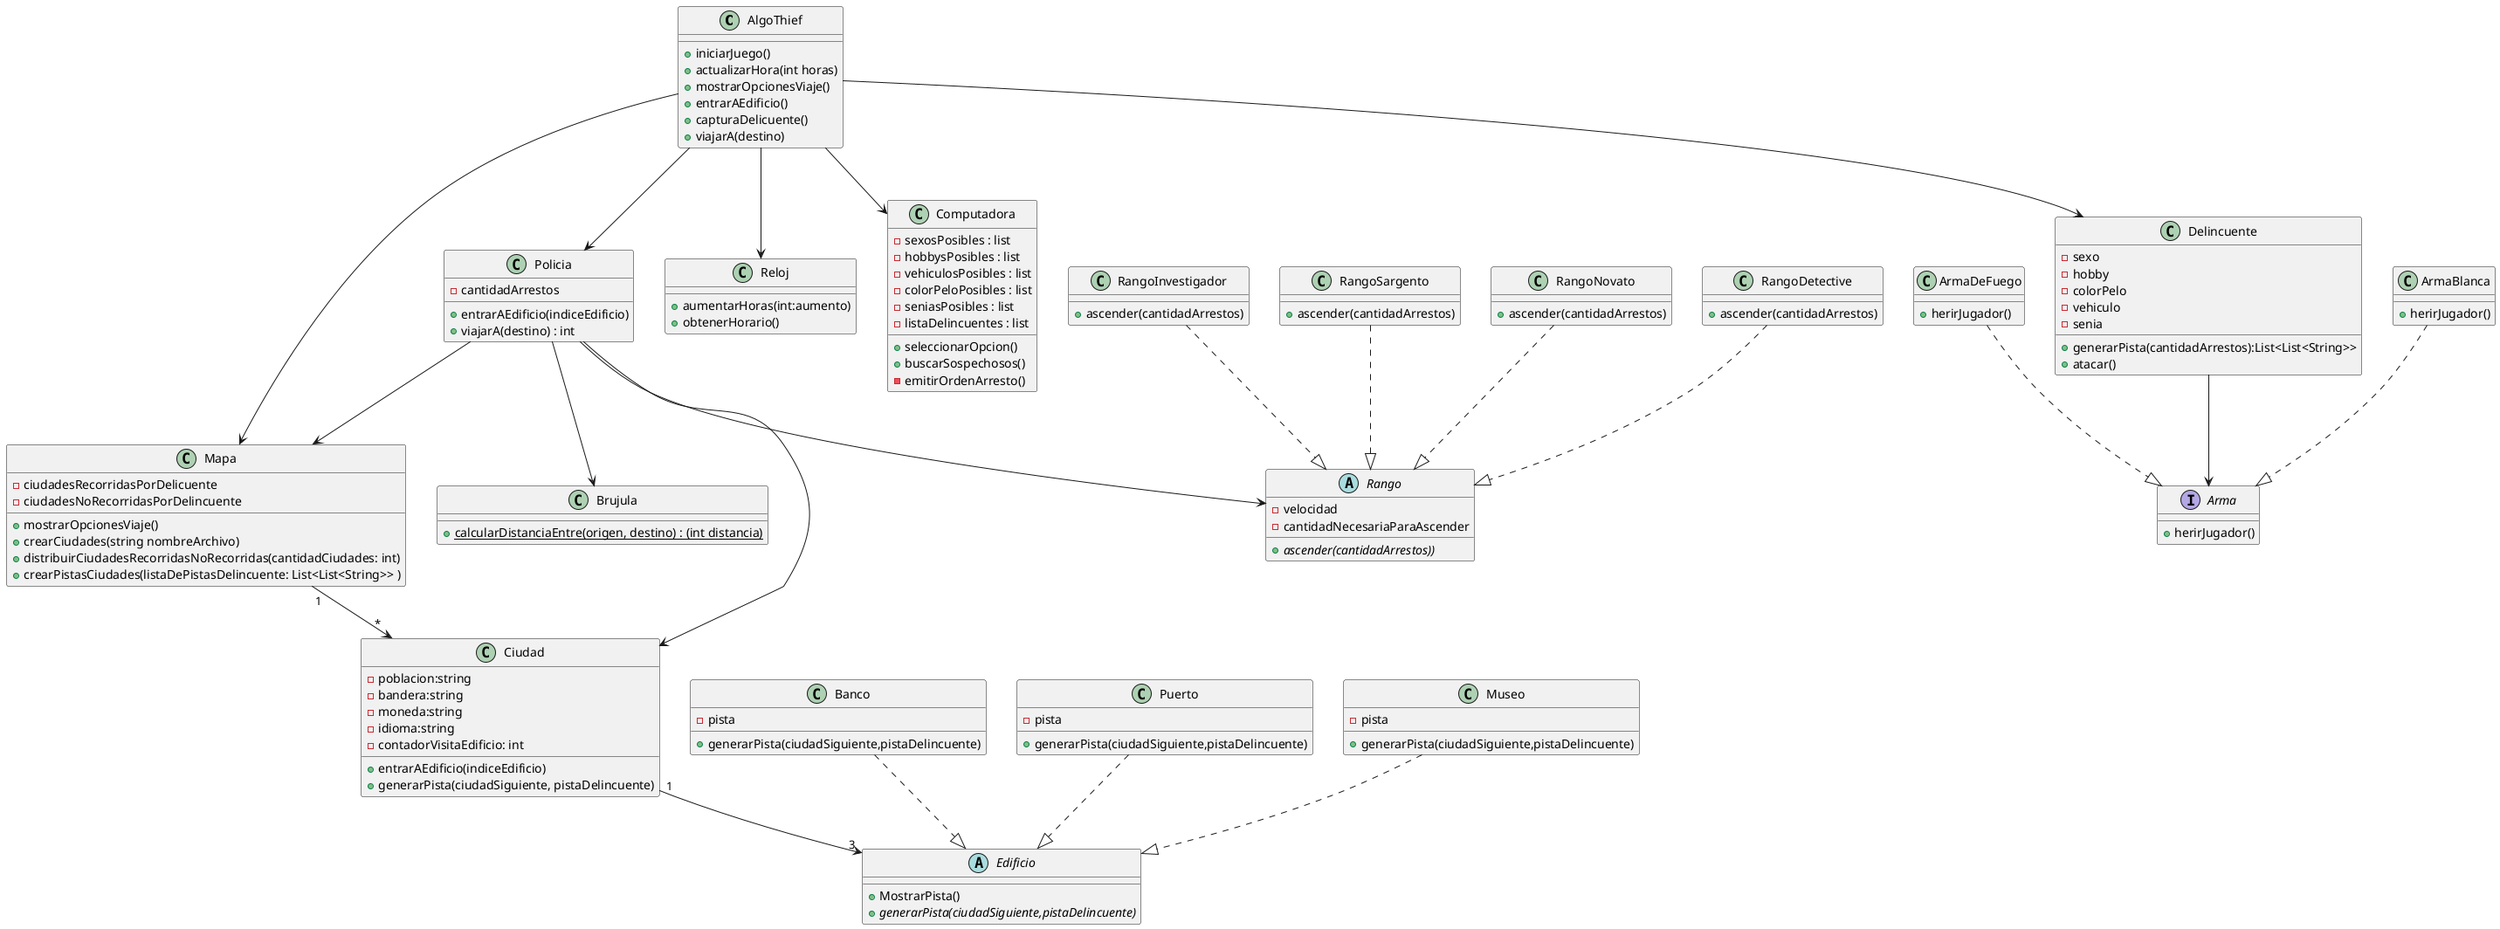 "Version 3"

@startuml

/' ********** CLASES ********** '/

class AlgoThief{
+ iniciarJuego()
+ actualizarHora(int horas)
+ mostrarOpcionesViaje()
+ entrarAEdificio()
+ capturaDelicuente()
+ viajarA(destino)
}

class Mapa{
-ciudadesRecorridasPorDelicuente
-ciudadesNoRecorridasPorDelincuente

+ mostrarOpcionesViaje()
+ crearCiudades(string nombreArchivo)
+ distribuirCiudadesRecorridasNoRecorridas(cantidadCiudades: int)
+ crearPistasCiudades(listaDePistasDelincuente: List<List<String>> )
}

class Policia{
-cantidadArrestos

+ entrarAEdificio(indiceEdificio)
+ viajarA(destino) : int

}

abstract class Rango{
-velocidad
-cantidadNecesariaParaAscender

+ {abstract} ascender(cantidadArrestos))
}

class RangoNovato{
+ascender(cantidadArrestos)
}

class RangoDetective{
+ascender(cantidadArrestos)
}

class RangoInvestigador{
+ascender(cantidadArrestos)
}

class RangoSargento{
+ascender(cantidadArrestos)
}

class Delincuente{
-sexo
-hobby
-colorPelo
-vehiculo
-senia

+generarPista(cantidadArrestos):List<List<String>>
+atacar()
}

class Brujula{

{static} +calcularDistanciaEntre(origen, destino) : (int distancia)
}


class Ciudad{
-poblacion:string
-bandera:string
-moneda:string
-idioma:string
-contadorVisitaEdificio: int

+entrarAEdificio(indiceEdificio)
+generarPista(ciudadSiguiente, pistaDelincuente)
}

class Reloj{

+aumentarHoras(int:aumento)
+obtenerHorario()
}

abstract class Edificio{

+ MostrarPista()
+ {abstract} generarPista(ciudadSiguiente,pistaDelincuente)
}

class Banco{
-pista
+ generarPista(ciudadSiguiente,pistaDelincuente)
}

class Puerto{
-pista
+ generarPista(ciudadSiguiente,pistaDelincuente)
}

class Museo{
-pista
+ generarPista(ciudadSiguiente,pistaDelincuente)
}

class Computadora{
-sexosPosibles : list
-hobbysPosibles : list
-vehiculosPosibles : list
-colorPeloPosibles : list
-seniasPosibles : list
-listaDelincuentes : list

+seleccionarOpcion()
+buscarSospechosos()
-emitirOrdenArresto()
}

interface Arma{
+herirJugador()
}

class ArmaBlanca{
+herirJugador()
}

class ArmaDeFuego{
+herirJugador()
}

/' ********** DEPENDENCIAS ********** '/

AlgoThief --> Policia
AlgoThief --> Reloj
AlgoThief --> Delincuente
AlgoThief --> Mapa
AlgoThief --> Computadora

Mapa "1" --> "*" Ciudad

Museo ..|> Edificio
Banco ..|> Edificio
Puerto ..|> Edificio

Policia --> Ciudad
Policia --> Mapa
Policia --> Brujula
Policia --> Rango
RangoNovato ..|> Rango
RangoDetective ..|> Rango
RangoSargento ..|> Rango
RangoInvestigador ..|> Rango

Delincuente --> Arma

ArmaBlanca ..|> Arma
ArmaDeFuego ..|> Arma


Ciudad "1" --> "3" Edificio


@enduml




